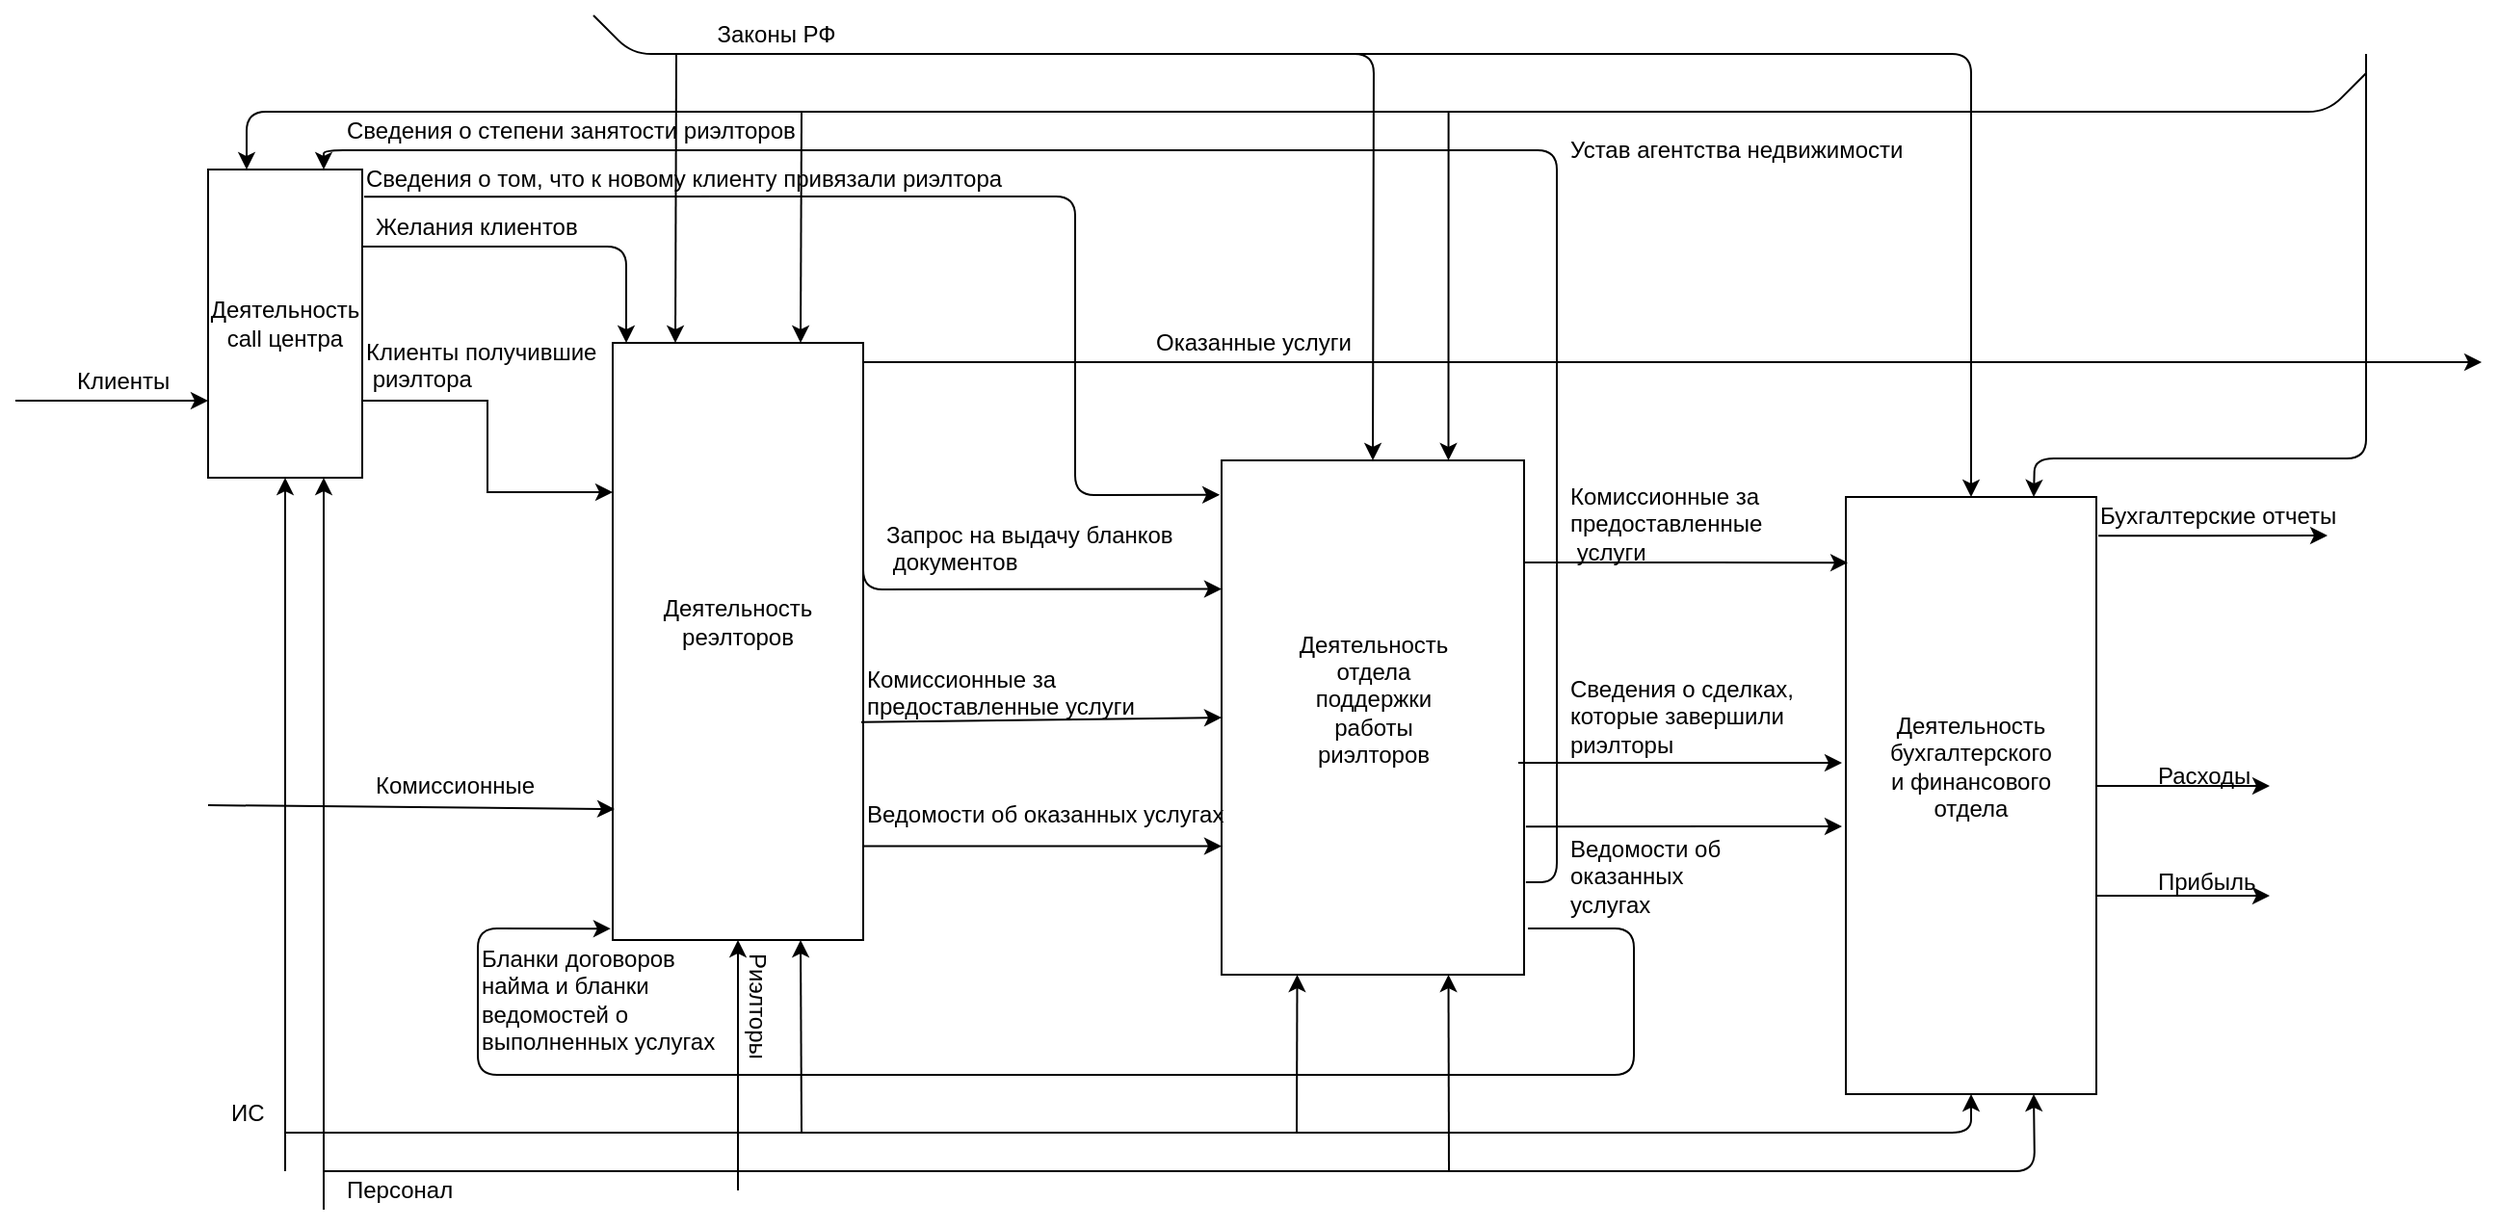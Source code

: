 <mxfile version="12.1.3" type="device" pages="1"><diagram id="DffAYfTeqekUt2tcKygw" name="Page-1"><mxGraphModel dx="3302" dy="3141" grid="1" gridSize="10" guides="1" tooltips="1" connect="1" arrows="1" fold="1" page="1" pageScale="1" pageWidth="1654" pageHeight="2336" math="0" shadow="0"><root><mxCell id="0"/><mxCell id="1" parent="0"/><mxCell id="U_DcBFuAtcsMpsF5uJtl-39" style="edgeStyle=orthogonalEdgeStyle;rounded=0;orthogonalLoop=1;jettySize=auto;html=1;exitX=0.75;exitY=0;exitDx=0;exitDy=0;entryX=0.25;entryY=1;entryDx=0;entryDy=0;" parent="1" source="U_DcBFuAtcsMpsF5uJtl-10" target="U_DcBFuAtcsMpsF5uJtl-7" edge="1"><mxGeometry relative="1" as="geometry"/></mxCell><mxCell id="U_DcBFuAtcsMpsF5uJtl-10" value="" style="rounded=0;whiteSpace=wrap;html=1;rotation=90;" parent="1" vertex="1"><mxGeometry x="-10" y="70" width="160" height="80" as="geometry"/></mxCell><mxCell id="U_DcBFuAtcsMpsF5uJtl-4" value="&lt;span style=&quot;background-color: rgb(255 , 255 , 255)&quot;&gt;Деятельность call центра&lt;/span&gt;" style="text;html=1;strokeColor=none;fillColor=none;align=center;verticalAlign=middle;whiteSpace=wrap;rounded=0;" parent="1" vertex="1"><mxGeometry x="50" y="100" width="40" height="20" as="geometry"/></mxCell><mxCell id="U_DcBFuAtcsMpsF5uJtl-25" style="edgeStyle=orthogonalEdgeStyle;rounded=0;orthogonalLoop=1;jettySize=auto;html=1;exitX=0.25;exitY=0;exitDx=0;exitDy=0;" parent="1" source="U_DcBFuAtcsMpsF5uJtl-7" edge="1"><mxGeometry relative="1" as="geometry"><mxPoint x="1210" y="130" as="targetPoint"/><Array as="points"><mxPoint x="370" y="130"/></Array></mxGeometry></mxCell><mxCell id="U_DcBFuAtcsMpsF5uJtl-51" style="edgeStyle=orthogonalEdgeStyle;rounded=0;orthogonalLoop=1;jettySize=auto;html=1;exitX=0.75;exitY=0;exitDx=0;exitDy=0;entryX=0.75;entryY=1;entryDx=0;entryDy=0;" parent="1" source="U_DcBFuAtcsMpsF5uJtl-7" target="U_DcBFuAtcsMpsF5uJtl-11" edge="1"><mxGeometry relative="1" as="geometry"><Array as="points"><mxPoint x="370" y="381"/></Array></mxGeometry></mxCell><mxCell id="U_DcBFuAtcsMpsF5uJtl-7" value="" style="rounded=0;whiteSpace=wrap;html=1;rotation=90;" parent="1" vertex="1"><mxGeometry x="150" y="210" width="310" height="130" as="geometry"/></mxCell><mxCell id="U_DcBFuAtcsMpsF5uJtl-9" value="Деятельность реэлторов" style="text;html=1;strokeColor=none;fillColor=none;align=center;verticalAlign=middle;whiteSpace=wrap;rounded=0;" parent="1" vertex="1"><mxGeometry x="285" y="255" width="40" height="20" as="geometry"/></mxCell><mxCell id="U_DcBFuAtcsMpsF5uJtl-22" style="edgeStyle=orthogonalEdgeStyle;rounded=0;orthogonalLoop=1;jettySize=auto;html=1;entryX=0;entryY=0.25;entryDx=0;entryDy=0;" parent="1" target="U_DcBFuAtcsMpsF5uJtl-11" edge="1"><mxGeometry relative="1" as="geometry"><mxPoint x="690" y="20" as="targetPoint"/><mxPoint x="710" as="sourcePoint"/><Array as="points"><mxPoint x="674"/></Array></mxGeometry></mxCell><mxCell id="U_DcBFuAtcsMpsF5uJtl-11" value="" style="rounded=0;whiteSpace=wrap;html=1;rotation=90;" parent="1" vertex="1"><mxGeometry x="501" y="236" width="267" height="157" as="geometry"/></mxCell><mxCell id="U_DcBFuAtcsMpsF5uJtl-12" value="Деятельность отдела поддержки работы риэлторов" style="text;html=1;strokeColor=none;fillColor=none;align=center;verticalAlign=middle;whiteSpace=wrap;rounded=0;" parent="1" vertex="1"><mxGeometry x="614.5" y="294.5" width="40" height="20" as="geometry"/></mxCell><mxCell id="U_DcBFuAtcsMpsF5uJtl-13" value="" style="rounded=0;whiteSpace=wrap;html=1;rotation=90;" parent="1" vertex="1"><mxGeometry x="790" y="290" width="310" height="130" as="geometry"/></mxCell><mxCell id="U_DcBFuAtcsMpsF5uJtl-14" value="Деятельность бухгалтерского и финансового отдела" style="text;html=1;strokeColor=none;fillColor=none;align=center;verticalAlign=middle;whiteSpace=wrap;rounded=0;" parent="1" vertex="1"><mxGeometry x="925" y="330" width="40" height="20" as="geometry"/></mxCell><mxCell id="U_DcBFuAtcsMpsF5uJtl-18" value="" style="endArrow=classic;html=1;entryX=0;entryY=0.5;entryDx=0;entryDy=0;" parent="1" target="U_DcBFuAtcsMpsF5uJtl-11" edge="1"><mxGeometry width="50" height="50" relative="1" as="geometry"><mxPoint x="270" y="-30" as="sourcePoint"/><mxPoint x="240" as="targetPoint"/><Array as="points"><mxPoint x="635" y="-30"/></Array></mxGeometry></mxCell><mxCell id="U_DcBFuAtcsMpsF5uJtl-19" value="" style="endArrow=classic;html=1;entryX=0;entryY=0.5;entryDx=0;entryDy=0;" parent="1" target="U_DcBFuAtcsMpsF5uJtl-13" edge="1"><mxGeometry width="50" height="50" relative="1" as="geometry"><mxPoint x="230" y="-50" as="sourcePoint"/><mxPoint x="120" y="530" as="targetPoint"/><Array as="points"><mxPoint x="250" y="-30"/><mxPoint x="945" y="-30"/></Array></mxGeometry></mxCell><mxCell id="U_DcBFuAtcsMpsF5uJtl-20" value="Законы РФ" style="text;html=1;strokeColor=none;fillColor=none;align=center;verticalAlign=middle;whiteSpace=wrap;rounded=0;" parent="1" vertex="1"><mxGeometry x="290" y="-50" width="70" height="20" as="geometry"/></mxCell><mxCell id="U_DcBFuAtcsMpsF5uJtl-21" value="" style="endArrow=classic;html=1;entryX=0;entryY=0.75;entryDx=0;entryDy=0;" parent="1" target="U_DcBFuAtcsMpsF5uJtl-10" edge="1"><mxGeometry width="50" height="50" relative="1" as="geometry"><mxPoint x="1150" y="-20" as="sourcePoint"/><mxPoint x="212" y="20" as="targetPoint"/><Array as="points"><mxPoint x="1130"/><mxPoint x="50"/></Array></mxGeometry></mxCell><mxCell id="U_DcBFuAtcsMpsF5uJtl-23" value="" style="endArrow=classic;html=1;entryX=0;entryY=0.25;entryDx=0;entryDy=0;" parent="1" target="U_DcBFuAtcsMpsF5uJtl-13" edge="1"><mxGeometry width="50" height="50" relative="1" as="geometry"><mxPoint x="1150" y="-30" as="sourcePoint"/><mxPoint x="80" y="530" as="targetPoint"/><Array as="points"><mxPoint x="1150" y="180"/><mxPoint x="978" y="180"/></Array></mxGeometry></mxCell><mxCell id="U_DcBFuAtcsMpsF5uJtl-24" value="Устав агентства недвижимости" style="text;html=1;resizable=0;points=[];autosize=1;align=left;verticalAlign=top;spacingTop=-4;" parent="1" vertex="1"><mxGeometry x="735" y="10" width="190" height="20" as="geometry"/></mxCell><mxCell id="U_DcBFuAtcsMpsF5uJtl-26" value="Оказанные услуги" style="text;html=1;resizable=0;points=[];autosize=1;align=left;verticalAlign=top;spacingTop=-4;" parent="1" vertex="1"><mxGeometry x="520" y="110" width="120" height="20" as="geometry"/></mxCell><mxCell id="U_DcBFuAtcsMpsF5uJtl-27" value="" style="endArrow=classic;html=1;entryX=0.067;entryY=1.006;entryDx=0;entryDy=0;exitX=0.088;exitY=-0.012;exitDx=0;exitDy=0;exitPerimeter=0;entryPerimeter=0;" parent="1" source="U_DcBFuAtcsMpsF5uJtl-10" target="U_DcBFuAtcsMpsF5uJtl-11" edge="1"><mxGeometry width="50" height="50" relative="1" as="geometry"><mxPoint x="120" y="43" as="sourcePoint"/><mxPoint x="80" y="530" as="targetPoint"/><Array as="points"><mxPoint x="480" y="44"/><mxPoint x="480" y="199"/></Array></mxGeometry></mxCell><mxCell id="U_DcBFuAtcsMpsF5uJtl-28" value="Сведения о том, что к новому клиенту привязали риэлтора" style="text;html=1;resizable=0;points=[];autosize=1;align=left;verticalAlign=top;spacingTop=-4;" parent="1" vertex="1"><mxGeometry x="110" y="25" width="350" height="20" as="geometry"/></mxCell><mxCell id="U_DcBFuAtcsMpsF5uJtl-29" value="" style="endArrow=classic;html=1;entryX=0;entryY=0.946;entryDx=0;entryDy=0;entryPerimeter=0;exitX=0.25;exitY=0;exitDx=0;exitDy=0;" parent="1" source="U_DcBFuAtcsMpsF5uJtl-10" target="U_DcBFuAtcsMpsF5uJtl-7" edge="1"><mxGeometry width="50" height="50" relative="1" as="geometry"><mxPoint x="30" y="580" as="sourcePoint"/><mxPoint x="80" y="530" as="targetPoint"/><Array as="points"><mxPoint x="247" y="70"/><mxPoint x="247" y="110"/></Array></mxGeometry></mxCell><mxCell id="U_DcBFuAtcsMpsF5uJtl-30" value="Желания клиентов" style="text;html=1;resizable=0;points=[];autosize=1;align=left;verticalAlign=top;spacingTop=-4;" parent="1" vertex="1"><mxGeometry x="115" y="50" width="120" height="20" as="geometry"/></mxCell><mxCell id="U_DcBFuAtcsMpsF5uJtl-31" value="" style="endArrow=classic;html=1;entryX=0;entryY=0.75;entryDx=0;entryDy=0;" parent="1" target="U_DcBFuAtcsMpsF5uJtl-7" edge="1"><mxGeometry width="50" height="50" relative="1" as="geometry"><mxPoint x="273" y="-30" as="sourcePoint"/><mxPoint x="80" y="530" as="targetPoint"/></mxGeometry></mxCell><mxCell id="U_DcBFuAtcsMpsF5uJtl-32" value="" style="endArrow=classic;html=1;entryX=0;entryY=0.25;entryDx=0;entryDy=0;" parent="1" target="U_DcBFuAtcsMpsF5uJtl-7" edge="1"><mxGeometry width="50" height="50" relative="1" as="geometry"><mxPoint x="338" as="sourcePoint"/><mxPoint x="80" y="530" as="targetPoint"/></mxGeometry></mxCell><mxCell id="U_DcBFuAtcsMpsF5uJtl-35" value="" style="endArrow=classic;html=1;exitX=0.82;exitY=-0.006;exitDx=0;exitDy=0;entryX=0;entryY=0.25;entryDx=0;entryDy=0;exitPerimeter=0;" parent="1" source="U_DcBFuAtcsMpsF5uJtl-11" target="U_DcBFuAtcsMpsF5uJtl-10" edge="1"><mxGeometry width="50" height="50" relative="1" as="geometry"><mxPoint x="30" y="580" as="sourcePoint"/><mxPoint x="80" y="530" as="targetPoint"/><Array as="points"><mxPoint x="730" y="400"/><mxPoint x="730" y="20"/><mxPoint x="90" y="20"/></Array></mxGeometry></mxCell><mxCell id="U_DcBFuAtcsMpsF5uJtl-38" value="Сведения о степени занятости риэлторов" style="text;html=1;resizable=0;points=[];autosize=1;align=left;verticalAlign=top;spacingTop=-4;" parent="1" vertex="1"><mxGeometry x="100" width="250" height="20" as="geometry"/></mxCell><mxCell id="U_DcBFuAtcsMpsF5uJtl-40" value="Клиенты получившие&lt;br&gt;&amp;nbsp;риэлтора" style="text;html=1;resizable=0;points=[];autosize=1;align=left;verticalAlign=top;spacingTop=-4;" parent="1" vertex="1"><mxGeometry x="110" y="115" width="140" height="30" as="geometry"/></mxCell><mxCell id="U_DcBFuAtcsMpsF5uJtl-42" value="" style="endArrow=classic;html=1;" parent="1" edge="1"><mxGeometry width="50" height="50" relative="1" as="geometry"><mxPoint x="30" y="360" as="sourcePoint"/><mxPoint x="241" y="362" as="targetPoint"/></mxGeometry></mxCell><mxCell id="U_DcBFuAtcsMpsF5uJtl-43" value="Комиссионные" style="text;html=1;resizable=0;points=[];autosize=1;align=left;verticalAlign=top;spacingTop=-4;" parent="1" vertex="1"><mxGeometry x="115" y="340" width="100" height="20" as="geometry"/></mxCell><mxCell id="U_DcBFuAtcsMpsF5uJtl-44" value="" style="endArrow=classic;html=1;entryX=0.75;entryY=1;entryDx=0;entryDy=0;" parent="1" target="U_DcBFuAtcsMpsF5uJtl-10" edge="1"><mxGeometry width="50" height="50" relative="1" as="geometry"><mxPoint x="-70" y="150" as="sourcePoint"/><mxPoint x="70" y="530" as="targetPoint"/></mxGeometry></mxCell><mxCell id="U_DcBFuAtcsMpsF5uJtl-45" value="Клиенты" style="text;html=1;resizable=0;points=[];autosize=1;align=left;verticalAlign=top;spacingTop=-4;" parent="1" vertex="1"><mxGeometry x="-40" y="130" width="60" height="20" as="geometry"/></mxCell><mxCell id="U_DcBFuAtcsMpsF5uJtl-46" value="" style="endArrow=classic;html=1;entryX=0.25;entryY=1;entryDx=0;entryDy=0;exitX=0.25;exitY=0;exitDx=0;exitDy=0;" parent="1" source="U_DcBFuAtcsMpsF5uJtl-7" target="U_DcBFuAtcsMpsF5uJtl-11" edge="1"><mxGeometry width="50" height="50" relative="1" as="geometry"><mxPoint x="-80" y="580" as="sourcePoint"/><mxPoint x="-30" y="530" as="targetPoint"/><Array as="points"><mxPoint x="370" y="248"/></Array></mxGeometry></mxCell><mxCell id="U_DcBFuAtcsMpsF5uJtl-47" value="Запрос на выдачу бланков&lt;br&gt;&amp;nbsp;документов" style="text;html=1;resizable=0;points=[];autosize=1;align=left;verticalAlign=top;spacingTop=-4;" parent="1" vertex="1"><mxGeometry x="380" y="210" width="160" height="30" as="geometry"/></mxCell><mxCell id="U_DcBFuAtcsMpsF5uJtl-48" value="" style="endArrow=classic;html=1;entryX=0.5;entryY=1;entryDx=0;entryDy=0;exitX=0.635;exitY=0.008;exitDx=0;exitDy=0;exitPerimeter=0;" parent="1" source="U_DcBFuAtcsMpsF5uJtl-7" target="U_DcBFuAtcsMpsF5uJtl-11" edge="1"><mxGeometry width="50" height="50" relative="1" as="geometry"><mxPoint x="-80" y="580" as="sourcePoint"/><mxPoint x="-30" y="530" as="targetPoint"/></mxGeometry></mxCell><mxCell id="U_DcBFuAtcsMpsF5uJtl-49" value="Комиссионные за &lt;br&gt;предоставленные услуги" style="text;html=1;resizable=0;points=[];autosize=1;align=left;verticalAlign=top;spacingTop=-4;" parent="1" vertex="1"><mxGeometry x="370" y="284.5" width="150" height="30" as="geometry"/></mxCell><mxCell id="U_DcBFuAtcsMpsF5uJtl-52" value="Ведомости об оказанных услугах" style="text;html=1;resizable=0;points=[];autosize=1;align=left;verticalAlign=top;spacingTop=-4;" parent="1" vertex="1"><mxGeometry x="370" y="355" width="200" height="20" as="geometry"/></mxCell><mxCell id="U_DcBFuAtcsMpsF5uJtl-53" value="ИС" style="text;html=1;resizable=0;points=[];autosize=1;align=left;verticalAlign=top;spacingTop=-4;" parent="1" vertex="1"><mxGeometry x="40" y="510" width="30" height="20" as="geometry"/></mxCell><mxCell id="U_DcBFuAtcsMpsF5uJtl-54" value="" style="endArrow=classic;html=1;entryX=1;entryY=0.5;entryDx=0;entryDy=0;" parent="1" target="U_DcBFuAtcsMpsF5uJtl-10" edge="1"><mxGeometry width="50" height="50" relative="1" as="geometry"><mxPoint x="70" y="550" as="sourcePoint"/><mxPoint x="-30" y="560" as="targetPoint"/></mxGeometry></mxCell><mxCell id="U_DcBFuAtcsMpsF5uJtl-55" value="" style="endArrow=classic;html=1;entryX=1;entryY=0.25;entryDx=0;entryDy=0;" parent="1" target="U_DcBFuAtcsMpsF5uJtl-10" edge="1"><mxGeometry width="50" height="50" relative="1" as="geometry"><mxPoint x="90" y="570" as="sourcePoint"/><mxPoint x="-30" y="560" as="targetPoint"/></mxGeometry></mxCell><mxCell id="U_DcBFuAtcsMpsF5uJtl-56" value="" style="endArrow=classic;html=1;entryX=1;entryY=0.25;entryDx=0;entryDy=0;" parent="1" target="U_DcBFuAtcsMpsF5uJtl-13" edge="1"><mxGeometry width="50" height="50" relative="1" as="geometry"><mxPoint x="90" y="550" as="sourcePoint"/><mxPoint x="920" y="540" as="targetPoint"/><Array as="points"><mxPoint x="978" y="550"/></Array></mxGeometry></mxCell><mxCell id="U_DcBFuAtcsMpsF5uJtl-57" value="Персонал" style="text;html=1;resizable=0;points=[];autosize=1;align=left;verticalAlign=top;spacingTop=-4;" parent="1" vertex="1"><mxGeometry x="100" y="550" width="70" height="20" as="geometry"/></mxCell><mxCell id="U_DcBFuAtcsMpsF5uJtl-58" value="" style="endArrow=classic;html=1;entryX=1;entryY=0.5;entryDx=0;entryDy=0;" parent="1" target="U_DcBFuAtcsMpsF5uJtl-13" edge="1"><mxGeometry width="50" height="50" relative="1" as="geometry"><mxPoint x="70" y="530" as="sourcePoint"/><mxPoint x="670" y="490" as="targetPoint"/><Array as="points"><mxPoint x="945" y="530"/></Array></mxGeometry></mxCell><mxCell id="U_DcBFuAtcsMpsF5uJtl-59" value="" style="endArrow=classic;html=1;entryX=1;entryY=0.25;entryDx=0;entryDy=0;" parent="1" target="U_DcBFuAtcsMpsF5uJtl-11" edge="1"><mxGeometry width="50" height="50" relative="1" as="geometry"><mxPoint x="674" y="550" as="sourcePoint"/><mxPoint x="-30" y="600" as="targetPoint"/></mxGeometry></mxCell><mxCell id="U_DcBFuAtcsMpsF5uJtl-60" value="" style="endArrow=classic;html=1;entryX=1;entryY=0.75;entryDx=0;entryDy=0;" parent="1" target="U_DcBFuAtcsMpsF5uJtl-11" edge="1"><mxGeometry width="50" height="50" relative="1" as="geometry"><mxPoint x="595" y="530" as="sourcePoint"/><mxPoint x="-30" y="600" as="targetPoint"/></mxGeometry></mxCell><mxCell id="U_DcBFuAtcsMpsF5uJtl-61" value="" style="endArrow=classic;html=1;entryX=1;entryY=0.5;entryDx=0;entryDy=0;" parent="1" target="U_DcBFuAtcsMpsF5uJtl-7" edge="1"><mxGeometry width="50" height="50" relative="1" as="geometry"><mxPoint x="305" y="560" as="sourcePoint"/><mxPoint x="-30" y="600" as="targetPoint"/></mxGeometry></mxCell><mxCell id="U_DcBFuAtcsMpsF5uJtl-62" value="" style="endArrow=classic;html=1;entryX=1;entryY=0.25;entryDx=0;entryDy=0;" parent="1" target="U_DcBFuAtcsMpsF5uJtl-7" edge="1"><mxGeometry width="50" height="50" relative="1" as="geometry"><mxPoint x="338" y="530" as="sourcePoint"/><mxPoint x="-20" y="600" as="targetPoint"/></mxGeometry></mxCell><mxCell id="U_DcBFuAtcsMpsF5uJtl-63" value="Риэлторы" style="text;html=1;resizable=0;points=[];autosize=1;align=left;verticalAlign=top;spacingTop=-4;rotation=90;" parent="1" vertex="1"><mxGeometry x="280" y="460" width="70" height="20" as="geometry"/></mxCell><mxCell id="U_DcBFuAtcsMpsF5uJtl-65" value="" style="endArrow=classic;html=1;entryX=0.981;entryY=1.008;entryDx=0;entryDy=0;entryPerimeter=0;" parent="1" target="U_DcBFuAtcsMpsF5uJtl-7" edge="1"><mxGeometry width="50" height="50" relative="1" as="geometry"><mxPoint x="715" y="424" as="sourcePoint"/><mxPoint x="-30" y="600" as="targetPoint"/><Array as="points"><mxPoint x="770" y="424"/><mxPoint x="770" y="500"/><mxPoint x="380" y="500"/><mxPoint x="170" y="500"/><mxPoint x="170" y="424"/></Array></mxGeometry></mxCell><mxCell id="U_DcBFuAtcsMpsF5uJtl-66" value="Бланки договоров&lt;br&gt;найма и бланки&lt;br&gt;ведомостей о&lt;br&gt;выполненных услугах&lt;br&gt;" style="text;html=1;resizable=0;points=[];autosize=1;align=left;verticalAlign=top;spacingTop=-4;" parent="1" vertex="1"><mxGeometry x="170" y="430" width="140" height="60" as="geometry"/></mxCell><mxCell id="U_DcBFuAtcsMpsF5uJtl-69" value="Ведомости об &lt;br&gt;оказанных &lt;br&gt;услугах" style="text;html=1;resizable=0;points=[];autosize=1;align=left;verticalAlign=top;spacingTop=-4;" parent="1" vertex="1"><mxGeometry x="735" y="373" width="90" height="40" as="geometry"/></mxCell><mxCell id="U_DcBFuAtcsMpsF5uJtl-70" value="" style="endArrow=classic;html=1;" parent="1" edge="1"><mxGeometry width="50" height="50" relative="1" as="geometry"><mxPoint x="1010" y="407" as="sourcePoint"/><mxPoint x="1100" y="407" as="targetPoint"/></mxGeometry></mxCell><mxCell id="U_DcBFuAtcsMpsF5uJtl-71" value="Прибыль" style="text;html=1;resizable=0;points=[];autosize=1;align=left;verticalAlign=top;spacingTop=-4;" parent="1" vertex="1"><mxGeometry x="1040" y="390" width="70" height="20" as="geometry"/></mxCell><mxCell id="U_DcBFuAtcsMpsF5uJtl-72" value="Расходы" style="text;html=1;resizable=0;points=[];autosize=1;align=left;verticalAlign=top;spacingTop=-4;" parent="1" vertex="1"><mxGeometry x="1040" y="335" width="60" height="20" as="geometry"/></mxCell><mxCell id="U_DcBFuAtcsMpsF5uJtl-75" value="" style="endArrow=classic;html=1;" parent="1" edge="1"><mxGeometry width="50" height="50" relative="1" as="geometry"><mxPoint x="1010" y="350" as="sourcePoint"/><mxPoint x="1100" y="350" as="targetPoint"/></mxGeometry></mxCell><mxCell id="U_DcBFuAtcsMpsF5uJtl-76" value="" style="endArrow=classic;html=1;exitX=0.065;exitY=-0.008;exitDx=0;exitDy=0;exitPerimeter=0;" parent="1" source="U_DcBFuAtcsMpsF5uJtl-13" edge="1"><mxGeometry width="50" height="50" relative="1" as="geometry"><mxPoint x="-80" y="650" as="sourcePoint"/><mxPoint x="1130" y="220" as="targetPoint"/></mxGeometry></mxCell><mxCell id="U_DcBFuAtcsMpsF5uJtl-77" value="Бухгалтерские отчеты" style="text;html=1;resizable=0;points=[];autosize=1;align=left;verticalAlign=top;spacingTop=-4;" parent="1" vertex="1"><mxGeometry x="1010" y="200" width="140" height="20" as="geometry"/></mxCell><mxCell id="U_DcBFuAtcsMpsF5uJtl-78" value="" style="endArrow=classic;html=1;exitX=0.712;exitY=-0.006;exitDx=0;exitDy=0;exitPerimeter=0;" parent="1" source="U_DcBFuAtcsMpsF5uJtl-11" edge="1"><mxGeometry width="50" height="50" relative="1" as="geometry"><mxPoint x="-80" y="650" as="sourcePoint"/><mxPoint x="878" y="371" as="targetPoint"/></mxGeometry></mxCell><mxCell id="U_DcBFuAtcsMpsF5uJtl-79" value="" style="endArrow=classic;html=1;exitX=0.588;exitY=0.019;exitDx=0;exitDy=0;exitPerimeter=0;" parent="1" source="U_DcBFuAtcsMpsF5uJtl-11" edge="1"><mxGeometry width="50" height="50" relative="1" as="geometry"><mxPoint x="720" y="338" as="sourcePoint"/><mxPoint x="878" y="338" as="targetPoint"/></mxGeometry></mxCell><mxCell id="U_DcBFuAtcsMpsF5uJtl-80" value="Сведения о сделках,&lt;br&gt;которые завершили&lt;br&gt;риэлторы" style="text;html=1;resizable=0;points=[];autosize=1;align=left;verticalAlign=top;spacingTop=-4;" parent="1" vertex="1"><mxGeometry x="735" y="290" width="130" height="40" as="geometry"/></mxCell><mxCell id="U_DcBFuAtcsMpsF5uJtl-81" value="" style="endArrow=classic;html=1;entryX=0.11;entryY=0.992;entryDx=0;entryDy=0;entryPerimeter=0;" parent="1" target="U_DcBFuAtcsMpsF5uJtl-13" edge="1"><mxGeometry width="50" height="50" relative="1" as="geometry"><mxPoint x="713" y="234" as="sourcePoint"/><mxPoint x="-30" y="600" as="targetPoint"/></mxGeometry></mxCell><mxCell id="U_DcBFuAtcsMpsF5uJtl-82" value="Комиссионные за &lt;br&gt;предоставленные&lt;br&gt;&amp;nbsp;услуги" style="text;html=1;resizable=0;points=[];autosize=1;align=left;verticalAlign=top;spacingTop=-4;" parent="1" vertex="1"><mxGeometry x="735" y="190" width="120" height="40" as="geometry"/></mxCell></root></mxGraphModel></diagram></mxfile>
